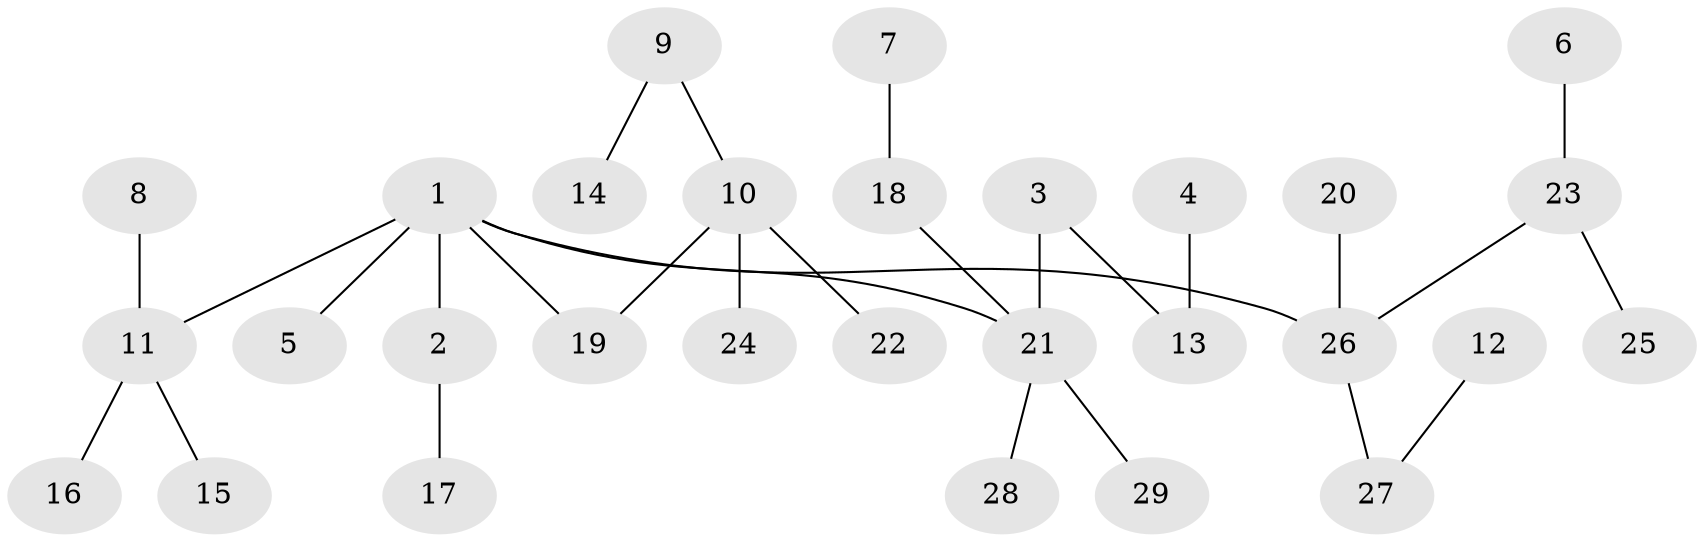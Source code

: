 // original degree distribution, {6: 0.034482758620689655, 2: 0.22413793103448276, 4: 0.05172413793103448, 3: 0.1724137931034483, 5: 0.017241379310344827, 1: 0.5}
// Generated by graph-tools (version 1.1) at 2025/26/03/09/25 03:26:33]
// undirected, 29 vertices, 28 edges
graph export_dot {
graph [start="1"]
  node [color=gray90,style=filled];
  1;
  2;
  3;
  4;
  5;
  6;
  7;
  8;
  9;
  10;
  11;
  12;
  13;
  14;
  15;
  16;
  17;
  18;
  19;
  20;
  21;
  22;
  23;
  24;
  25;
  26;
  27;
  28;
  29;
  1 -- 2 [weight=1.0];
  1 -- 5 [weight=1.0];
  1 -- 11 [weight=1.0];
  1 -- 19 [weight=1.0];
  1 -- 21 [weight=1.0];
  1 -- 26 [weight=1.0];
  2 -- 17 [weight=1.0];
  3 -- 13 [weight=1.0];
  3 -- 21 [weight=1.0];
  4 -- 13 [weight=1.0];
  6 -- 23 [weight=1.0];
  7 -- 18 [weight=1.0];
  8 -- 11 [weight=1.0];
  9 -- 10 [weight=1.0];
  9 -- 14 [weight=1.0];
  10 -- 19 [weight=1.0];
  10 -- 22 [weight=1.0];
  10 -- 24 [weight=1.0];
  11 -- 15 [weight=1.0];
  11 -- 16 [weight=1.0];
  12 -- 27 [weight=1.0];
  18 -- 21 [weight=1.0];
  20 -- 26 [weight=1.0];
  21 -- 28 [weight=1.0];
  21 -- 29 [weight=1.0];
  23 -- 25 [weight=1.0];
  23 -- 26 [weight=1.0];
  26 -- 27 [weight=1.0];
}
